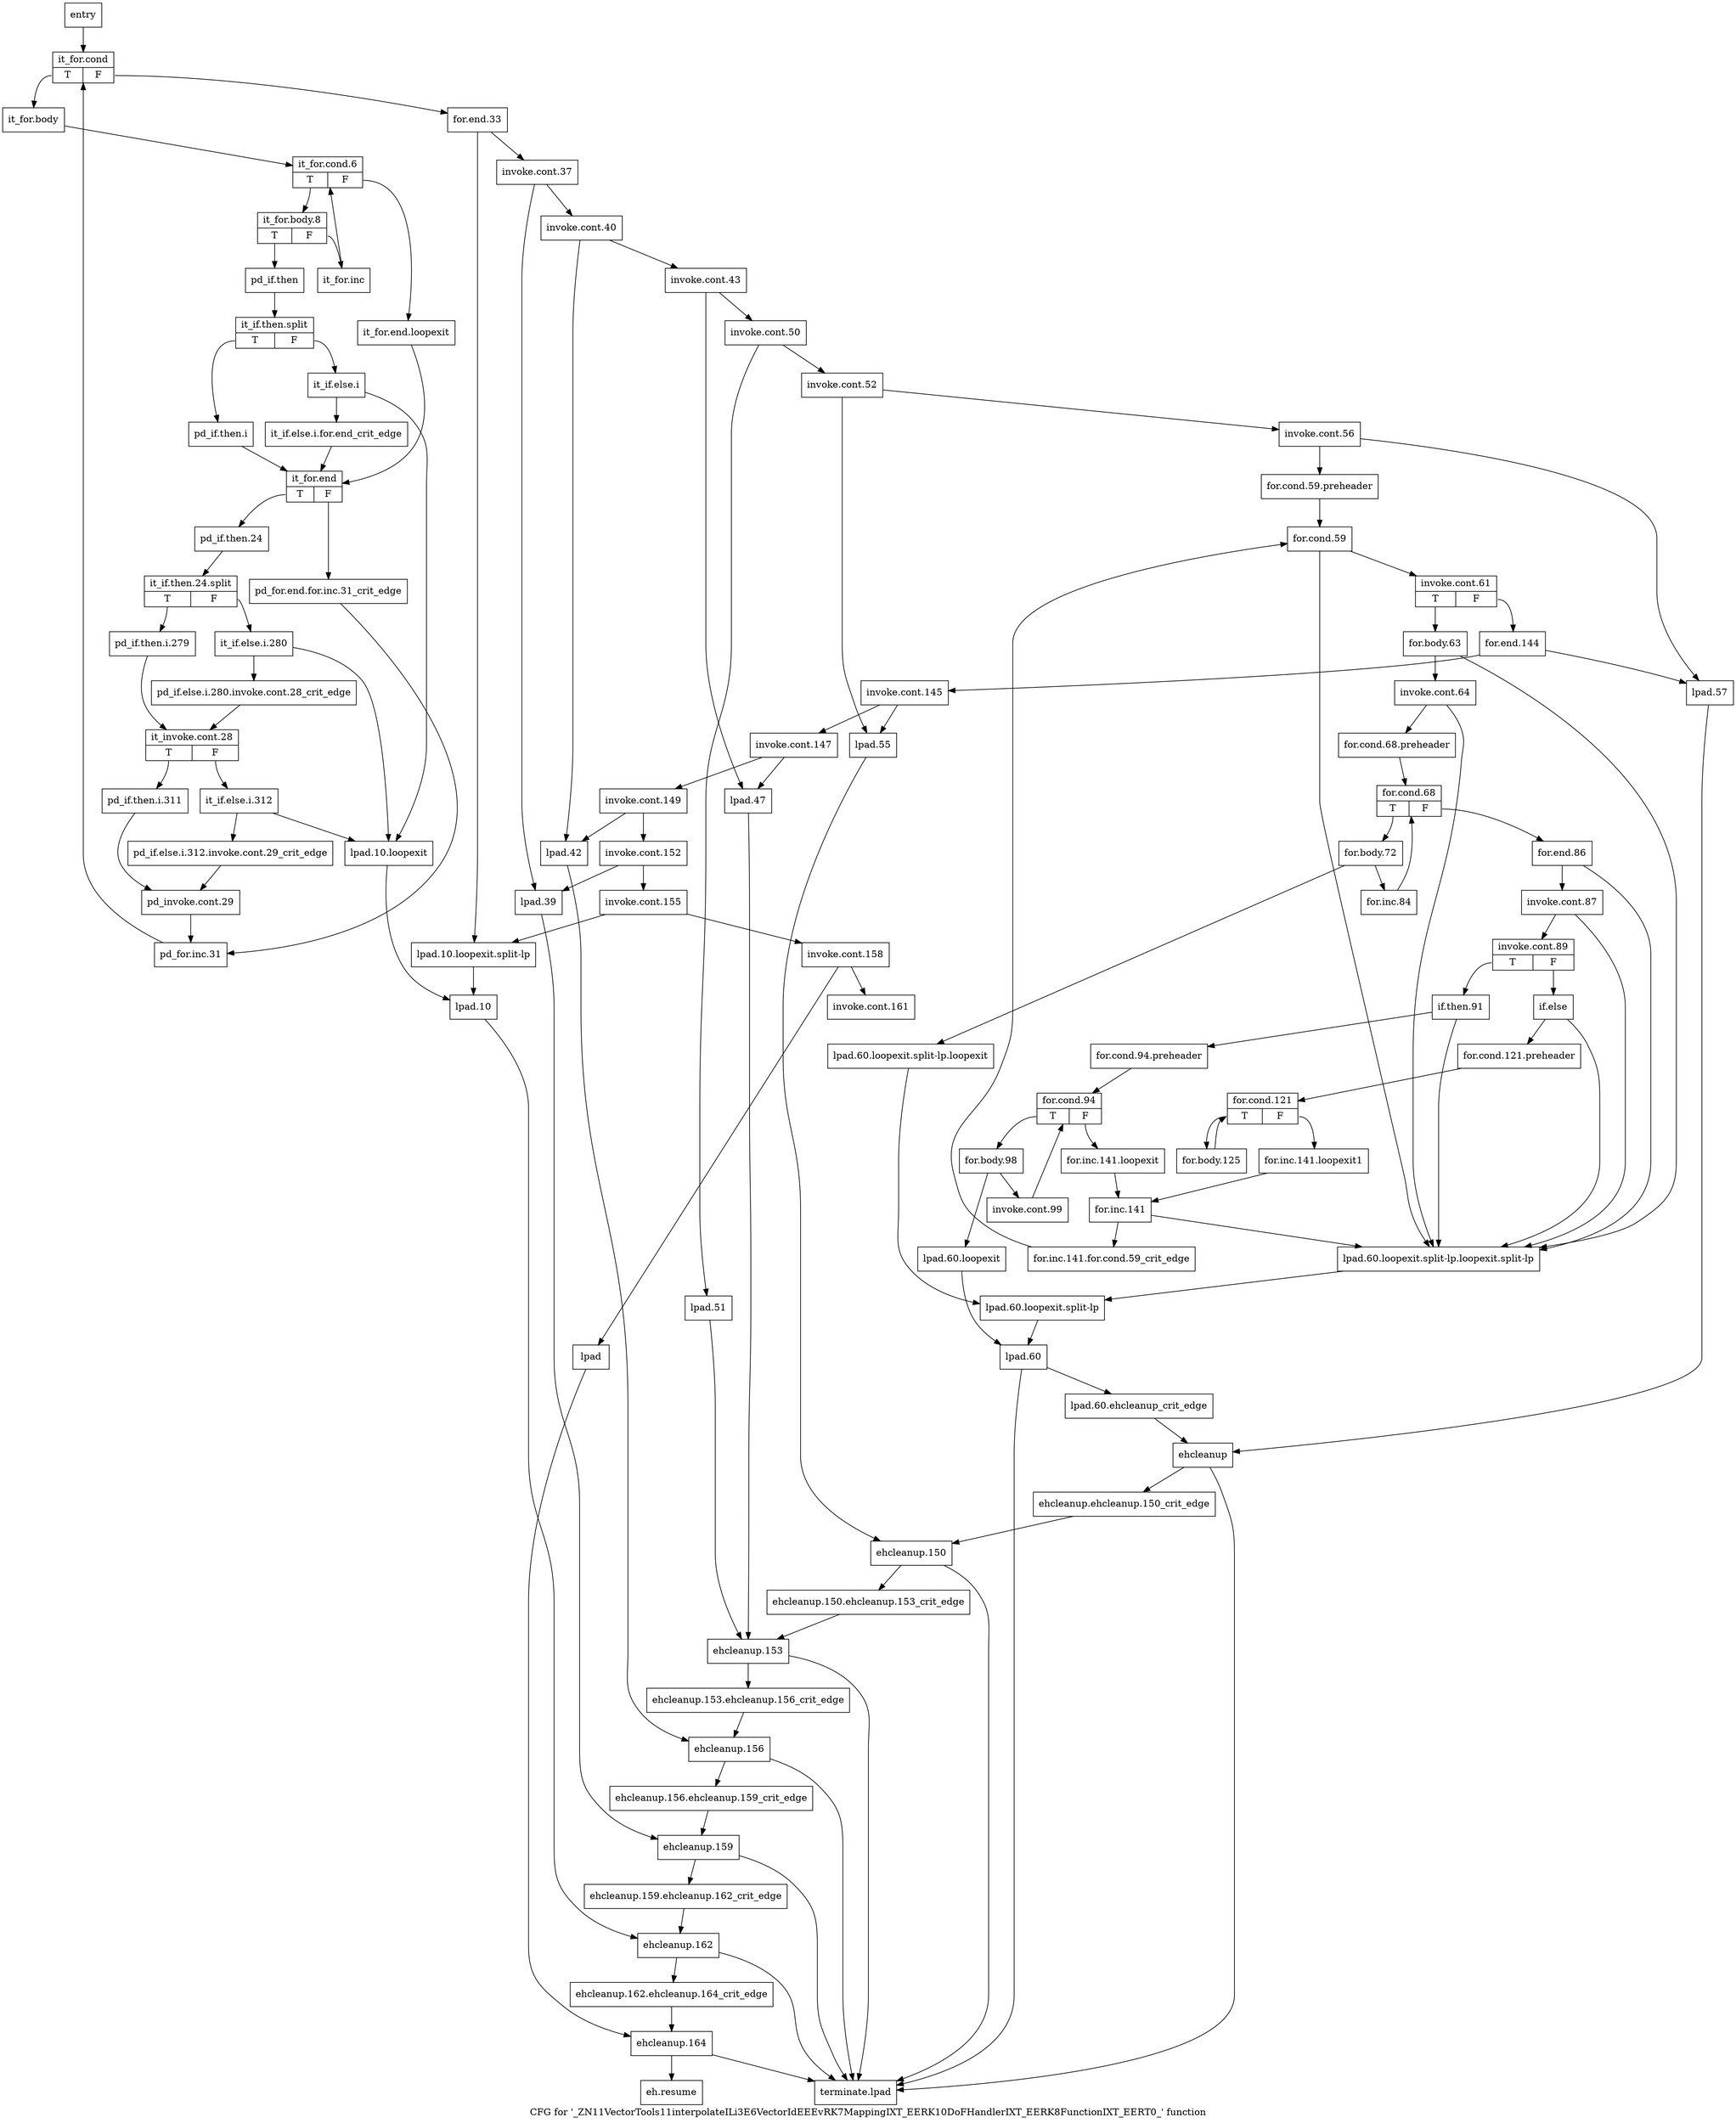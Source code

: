 digraph "CFG for '_ZN11VectorTools11interpolateILi3E6VectorIdEEEvRK7MappingIXT_EERK10DoFHandlerIXT_EERK8FunctionIXT_EERT0_' function" {
	label="CFG for '_ZN11VectorTools11interpolateILi3E6VectorIdEEEvRK7MappingIXT_EERK10DoFHandlerIXT_EERK8FunctionIXT_EERT0_' function";

	Node0x85ab120 [shape=record,label="{entry}"];
	Node0x85ab120 -> Node0x85ab170;
	Node0x85ab170 [shape=record,label="{it_for.cond|{<s0>T|<s1>F}}"];
	Node0x85ab170:s0 -> Node0x85ab1c0;
	Node0x85ab170:s1 -> Node0x85ab990;
	Node0x85ab1c0 [shape=record,label="{it_for.body}"];
	Node0x85ab1c0 -> Node0x85ab210;
	Node0x85ab210 [shape=record,label="{it_for.cond.6|{<s0>T|<s1>F}}"];
	Node0x85ab210:s0 -> Node0x85ab260;
	Node0x85ab210:s1 -> Node0x85ab580;
	Node0x85ab260 [shape=record,label="{it_for.body.8|{<s0>T|<s1>F}}"];
	Node0x85ab260:s0 -> Node0x85ab2b0;
	Node0x85ab260:s1 -> Node0x85ab530;
	Node0x85ab2b0 [shape=record,label="{pd_if.then}"];
	Node0x85ab2b0 -> Node0xc714a60;
	Node0xc714a60 [shape=record,label="{it_if.then.split|{<s0>T|<s1>F}}"];
	Node0xc714a60:s0 -> Node0x85ab300;
	Node0xc714a60:s1 -> Node0x85ab350;
	Node0x85ab300 [shape=record,label="{pd_if.then.i}"];
	Node0x85ab300 -> Node0x85ab5d0;
	Node0x85ab350 [shape=record,label="{it_if.else.i}"];
	Node0x85ab350 -> Node0x85ab3a0;
	Node0x85ab350 -> Node0x85ab440;
	Node0x85ab3a0 [shape=record,label="{it_if.else.i.for.end_crit_edge}"];
	Node0x85ab3a0 -> Node0x85ab5d0;
	Node0x85ab3f0 [shape=record,label="{lpad}"];
	Node0x85ab3f0 -> Node0x85acd90;
	Node0x85ab440 [shape=record,label="{lpad.10.loopexit}"];
	Node0x85ab440 -> Node0x85ab4e0;
	Node0x85ab490 [shape=record,label="{lpad.10.loopexit.split-lp}"];
	Node0x85ab490 -> Node0x85ab4e0;
	Node0x85ab4e0 [shape=record,label="{lpad.10}"];
	Node0x85ab4e0 -> Node0x85accf0;
	Node0x85ab530 [shape=record,label="{it_for.inc}"];
	Node0x85ab530 -> Node0x85ab210;
	Node0x85ab580 [shape=record,label="{it_for.end.loopexit}"];
	Node0x85ab580 -> Node0x85ab5d0;
	Node0x85ab5d0 [shape=record,label="{it_for.end|{<s0>T|<s1>F}}"];
	Node0x85ab5d0:s0 -> Node0x85ab670;
	Node0x85ab5d0:s1 -> Node0x85ab620;
	Node0x85ab620 [shape=record,label="{pd_for.end.for.inc.31_crit_edge}"];
	Node0x85ab620 -> Node0x85ab940;
	Node0x85ab670 [shape=record,label="{pd_if.then.24}"];
	Node0x85ab670 -> Node0xc771490;
	Node0xc771490 [shape=record,label="{it_if.then.24.split|{<s0>T|<s1>F}}"];
	Node0xc771490:s0 -> Node0x85ab6c0;
	Node0xc771490:s1 -> Node0x85ab710;
	Node0x85ab6c0 [shape=record,label="{pd_if.then.i.279}"];
	Node0x85ab6c0 -> Node0x85ab7b0;
	Node0x85ab710 [shape=record,label="{it_if.else.i.280}"];
	Node0x85ab710 -> Node0x85ab760;
	Node0x85ab710 -> Node0x85ab440;
	Node0x85ab760 [shape=record,label="{pd_if.else.i.280.invoke.cont.28_crit_edge}"];
	Node0x85ab760 -> Node0x85ab7b0;
	Node0x85ab7b0 [shape=record,label="{it_invoke.cont.28|{<s0>T|<s1>F}}"];
	Node0x85ab7b0:s0 -> Node0x85ab800;
	Node0x85ab7b0:s1 -> Node0x85ab850;
	Node0x85ab800 [shape=record,label="{pd_if.then.i.311}"];
	Node0x85ab800 -> Node0x85ab8f0;
	Node0x85ab850 [shape=record,label="{it_if.else.i.312}"];
	Node0x85ab850 -> Node0x85ab8a0;
	Node0x85ab850 -> Node0x85ab440;
	Node0x85ab8a0 [shape=record,label="{pd_if.else.i.312.invoke.cont.29_crit_edge}"];
	Node0x85ab8a0 -> Node0x85ab8f0;
	Node0x85ab8f0 [shape=record,label="{pd_invoke.cont.29}"];
	Node0x85ab8f0 -> Node0x85ab940;
	Node0x85ab940 [shape=record,label="{pd_for.inc.31}"];
	Node0x85ab940 -> Node0x85ab170;
	Node0x85ab990 [shape=record,label="{for.end.33}"];
	Node0x85ab990 -> Node0x85ab9e0;
	Node0x85ab990 -> Node0x85ab490;
	Node0x85ab9e0 [shape=record,label="{invoke.cont.37}"];
	Node0x85ab9e0 -> Node0x85aba30;
	Node0x85ab9e0 -> Node0x85abe90;
	Node0x85aba30 [shape=record,label="{invoke.cont.40}"];
	Node0x85aba30 -> Node0x85aba80;
	Node0x85aba30 -> Node0x85abee0;
	Node0x85aba80 [shape=record,label="{invoke.cont.43}"];
	Node0x85aba80 -> Node0x85abad0;
	Node0x85aba80 -> Node0x85abf30;
	Node0x85abad0 [shape=record,label="{invoke.cont.50}"];
	Node0x85abad0 -> Node0x85abb20;
	Node0x85abad0 -> Node0x85abf80;
	Node0x85abb20 [shape=record,label="{invoke.cont.52}"];
	Node0x85abb20 -> Node0x85abb70;
	Node0x85abb20 -> Node0x85abfd0;
	Node0x85abb70 [shape=record,label="{invoke.cont.56}"];
	Node0x85abb70 -> Node0x85abbc0;
	Node0x85abb70 -> Node0x85ac020;
	Node0x85abbc0 [shape=record,label="{for.cond.59.preheader}"];
	Node0x85abbc0 -> Node0x85abc10;
	Node0x85abc10 [shape=record,label="{for.cond.59}"];
	Node0x85abc10 -> Node0x85abc60;
	Node0x85abc10 -> Node0x85ac110;
	Node0x85abc60 [shape=record,label="{invoke.cont.61|{<s0>T|<s1>F}}"];
	Node0x85abc60:s0 -> Node0x85abcb0;
	Node0x85abc60:s1 -> Node0x85ac750;
	Node0x85abcb0 [shape=record,label="{for.body.63}"];
	Node0x85abcb0 -> Node0x85abd00;
	Node0x85abcb0 -> Node0x85ac110;
	Node0x85abd00 [shape=record,label="{invoke.cont.64}"];
	Node0x85abd00 -> Node0x85abd50;
	Node0x85abd00 -> Node0x85ac110;
	Node0x85abd50 [shape=record,label="{for.cond.68.preheader}"];
	Node0x85abd50 -> Node0x85abda0;
	Node0x85abda0 [shape=record,label="{for.cond.68|{<s0>T|<s1>F}}"];
	Node0x85abda0:s0 -> Node0x85abdf0;
	Node0x85abda0:s1 -> Node0x85ac250;
	Node0x85abdf0 [shape=record,label="{for.body.72}"];
	Node0x85abdf0 -> Node0x85abe40;
	Node0x85abdf0 -> Node0x85ac0c0;
	Node0x85abe40 [shape=record,label="{for.inc.84}"];
	Node0x85abe40 -> Node0x85abda0;
	Node0x85abe90 [shape=record,label="{lpad.39}"];
	Node0x85abe90 -> Node0x85acc50;
	Node0x85abee0 [shape=record,label="{lpad.42}"];
	Node0x85abee0 -> Node0x85acbb0;
	Node0x85abf30 [shape=record,label="{lpad.47}"];
	Node0x85abf30 -> Node0x85acb10;
	Node0x85abf80 [shape=record,label="{lpad.51}"];
	Node0x85abf80 -> Node0x85acb10;
	Node0x85abfd0 [shape=record,label="{lpad.55}"];
	Node0x85abfd0 -> Node0x85aca70;
	Node0x85ac020 [shape=record,label="{lpad.57}"];
	Node0x85ac020 -> Node0x85ac9d0;
	Node0x85ac070 [shape=record,label="{lpad.60.loopexit}"];
	Node0x85ac070 -> Node0x85ac1b0;
	Node0x85ac0c0 [shape=record,label="{lpad.60.loopexit.split-lp.loopexit}"];
	Node0x85ac0c0 -> Node0x85ac160;
	Node0x85ac110 [shape=record,label="{lpad.60.loopexit.split-lp.loopexit.split-lp}"];
	Node0x85ac110 -> Node0x85ac160;
	Node0x85ac160 [shape=record,label="{lpad.60.loopexit.split-lp}"];
	Node0x85ac160 -> Node0x85ac1b0;
	Node0x85ac1b0 [shape=record,label="{lpad.60}"];
	Node0x85ac1b0 -> Node0x85ac200;
	Node0x85ac1b0 -> Node0x85ace30;
	Node0x85ac200 [shape=record,label="{lpad.60.ehcleanup_crit_edge}"];
	Node0x85ac200 -> Node0x85ac9d0;
	Node0x85ac250 [shape=record,label="{for.end.86}"];
	Node0x85ac250 -> Node0x85ac2a0;
	Node0x85ac250 -> Node0x85ac110;
	Node0x85ac2a0 [shape=record,label="{invoke.cont.87}"];
	Node0x85ac2a0 -> Node0x85ac2f0;
	Node0x85ac2a0 -> Node0x85ac110;
	Node0x85ac2f0 [shape=record,label="{invoke.cont.89|{<s0>T|<s1>F}}"];
	Node0x85ac2f0:s0 -> Node0x85ac340;
	Node0x85ac2f0:s1 -> Node0x85ac4d0;
	Node0x85ac340 [shape=record,label="{if.then.91}"];
	Node0x85ac340 -> Node0x85ac390;
	Node0x85ac340 -> Node0x85ac110;
	Node0x85ac390 [shape=record,label="{for.cond.94.preheader}"];
	Node0x85ac390 -> Node0x85ac3e0;
	Node0x85ac3e0 [shape=record,label="{for.cond.94|{<s0>T|<s1>F}}"];
	Node0x85ac3e0:s0 -> Node0x85ac430;
	Node0x85ac3e0:s1 -> Node0x85ac610;
	Node0x85ac430 [shape=record,label="{for.body.98}"];
	Node0x85ac430 -> Node0x85ac480;
	Node0x85ac430 -> Node0x85ac070;
	Node0x85ac480 [shape=record,label="{invoke.cont.99}"];
	Node0x85ac480 -> Node0x85ac3e0;
	Node0x85ac4d0 [shape=record,label="{if.else}"];
	Node0x85ac4d0 -> Node0x85ac520;
	Node0x85ac4d0 -> Node0x85ac110;
	Node0x85ac520 [shape=record,label="{for.cond.121.preheader}"];
	Node0x85ac520 -> Node0x85ac570;
	Node0x85ac570 [shape=record,label="{for.cond.121|{<s0>T|<s1>F}}"];
	Node0x85ac570:s0 -> Node0x85ac5c0;
	Node0x85ac570:s1 -> Node0x85ac660;
	Node0x85ac5c0 [shape=record,label="{for.body.125}"];
	Node0x85ac5c0 -> Node0x85ac570;
	Node0x85ac610 [shape=record,label="{for.inc.141.loopexit}"];
	Node0x85ac610 -> Node0x85ac6b0;
	Node0x85ac660 [shape=record,label="{for.inc.141.loopexit1}"];
	Node0x85ac660 -> Node0x85ac6b0;
	Node0x85ac6b0 [shape=record,label="{for.inc.141}"];
	Node0x85ac6b0 -> Node0x85ac700;
	Node0x85ac6b0 -> Node0x85ac110;
	Node0x85ac700 [shape=record,label="{for.inc.141.for.cond.59_crit_edge}"];
	Node0x85ac700 -> Node0x85abc10;
	Node0x85ac750 [shape=record,label="{for.end.144}"];
	Node0x85ac750 -> Node0x85ac7a0;
	Node0x85ac750 -> Node0x85ac020;
	Node0x85ac7a0 [shape=record,label="{invoke.cont.145}"];
	Node0x85ac7a0 -> Node0x85ac7f0;
	Node0x85ac7a0 -> Node0x85abfd0;
	Node0x85ac7f0 [shape=record,label="{invoke.cont.147}"];
	Node0x85ac7f0 -> Node0x85ac840;
	Node0x85ac7f0 -> Node0x85abf30;
	Node0x85ac840 [shape=record,label="{invoke.cont.149}"];
	Node0x85ac840 -> Node0x85ac890;
	Node0x85ac840 -> Node0x85abee0;
	Node0x85ac890 [shape=record,label="{invoke.cont.152}"];
	Node0x85ac890 -> Node0x85ac8e0;
	Node0x85ac890 -> Node0x85abe90;
	Node0x85ac8e0 [shape=record,label="{invoke.cont.155}"];
	Node0x85ac8e0 -> Node0x85ac930;
	Node0x85ac8e0 -> Node0x85ab490;
	Node0x85ac930 [shape=record,label="{invoke.cont.158}"];
	Node0x85ac930 -> Node0x85ac980;
	Node0x85ac930 -> Node0x85ab3f0;
	Node0x85ac980 [shape=record,label="{invoke.cont.161}"];
	Node0x85ac9d0 [shape=record,label="{ehcleanup}"];
	Node0x85ac9d0 -> Node0x85aca20;
	Node0x85ac9d0 -> Node0x85ace30;
	Node0x85aca20 [shape=record,label="{ehcleanup.ehcleanup.150_crit_edge}"];
	Node0x85aca20 -> Node0x85aca70;
	Node0x85aca70 [shape=record,label="{ehcleanup.150}"];
	Node0x85aca70 -> Node0x85acac0;
	Node0x85aca70 -> Node0x85ace30;
	Node0x85acac0 [shape=record,label="{ehcleanup.150.ehcleanup.153_crit_edge}"];
	Node0x85acac0 -> Node0x85acb10;
	Node0x85acb10 [shape=record,label="{ehcleanup.153}"];
	Node0x85acb10 -> Node0x85acb60;
	Node0x85acb10 -> Node0x85ace30;
	Node0x85acb60 [shape=record,label="{ehcleanup.153.ehcleanup.156_crit_edge}"];
	Node0x85acb60 -> Node0x85acbb0;
	Node0x85acbb0 [shape=record,label="{ehcleanup.156}"];
	Node0x85acbb0 -> Node0x85acc00;
	Node0x85acbb0 -> Node0x85ace30;
	Node0x85acc00 [shape=record,label="{ehcleanup.156.ehcleanup.159_crit_edge}"];
	Node0x85acc00 -> Node0x85acc50;
	Node0x85acc50 [shape=record,label="{ehcleanup.159}"];
	Node0x85acc50 -> Node0x85acca0;
	Node0x85acc50 -> Node0x85ace30;
	Node0x85acca0 [shape=record,label="{ehcleanup.159.ehcleanup.162_crit_edge}"];
	Node0x85acca0 -> Node0x85accf0;
	Node0x85accf0 [shape=record,label="{ehcleanup.162}"];
	Node0x85accf0 -> Node0x85acd40;
	Node0x85accf0 -> Node0x85ace30;
	Node0x85acd40 [shape=record,label="{ehcleanup.162.ehcleanup.164_crit_edge}"];
	Node0x85acd40 -> Node0x85acd90;
	Node0x85acd90 [shape=record,label="{ehcleanup.164}"];
	Node0x85acd90 -> Node0x85acde0;
	Node0x85acd90 -> Node0x85ace30;
	Node0x85acde0 [shape=record,label="{eh.resume}"];
	Node0x85ace30 [shape=record,label="{terminate.lpad}"];
}
